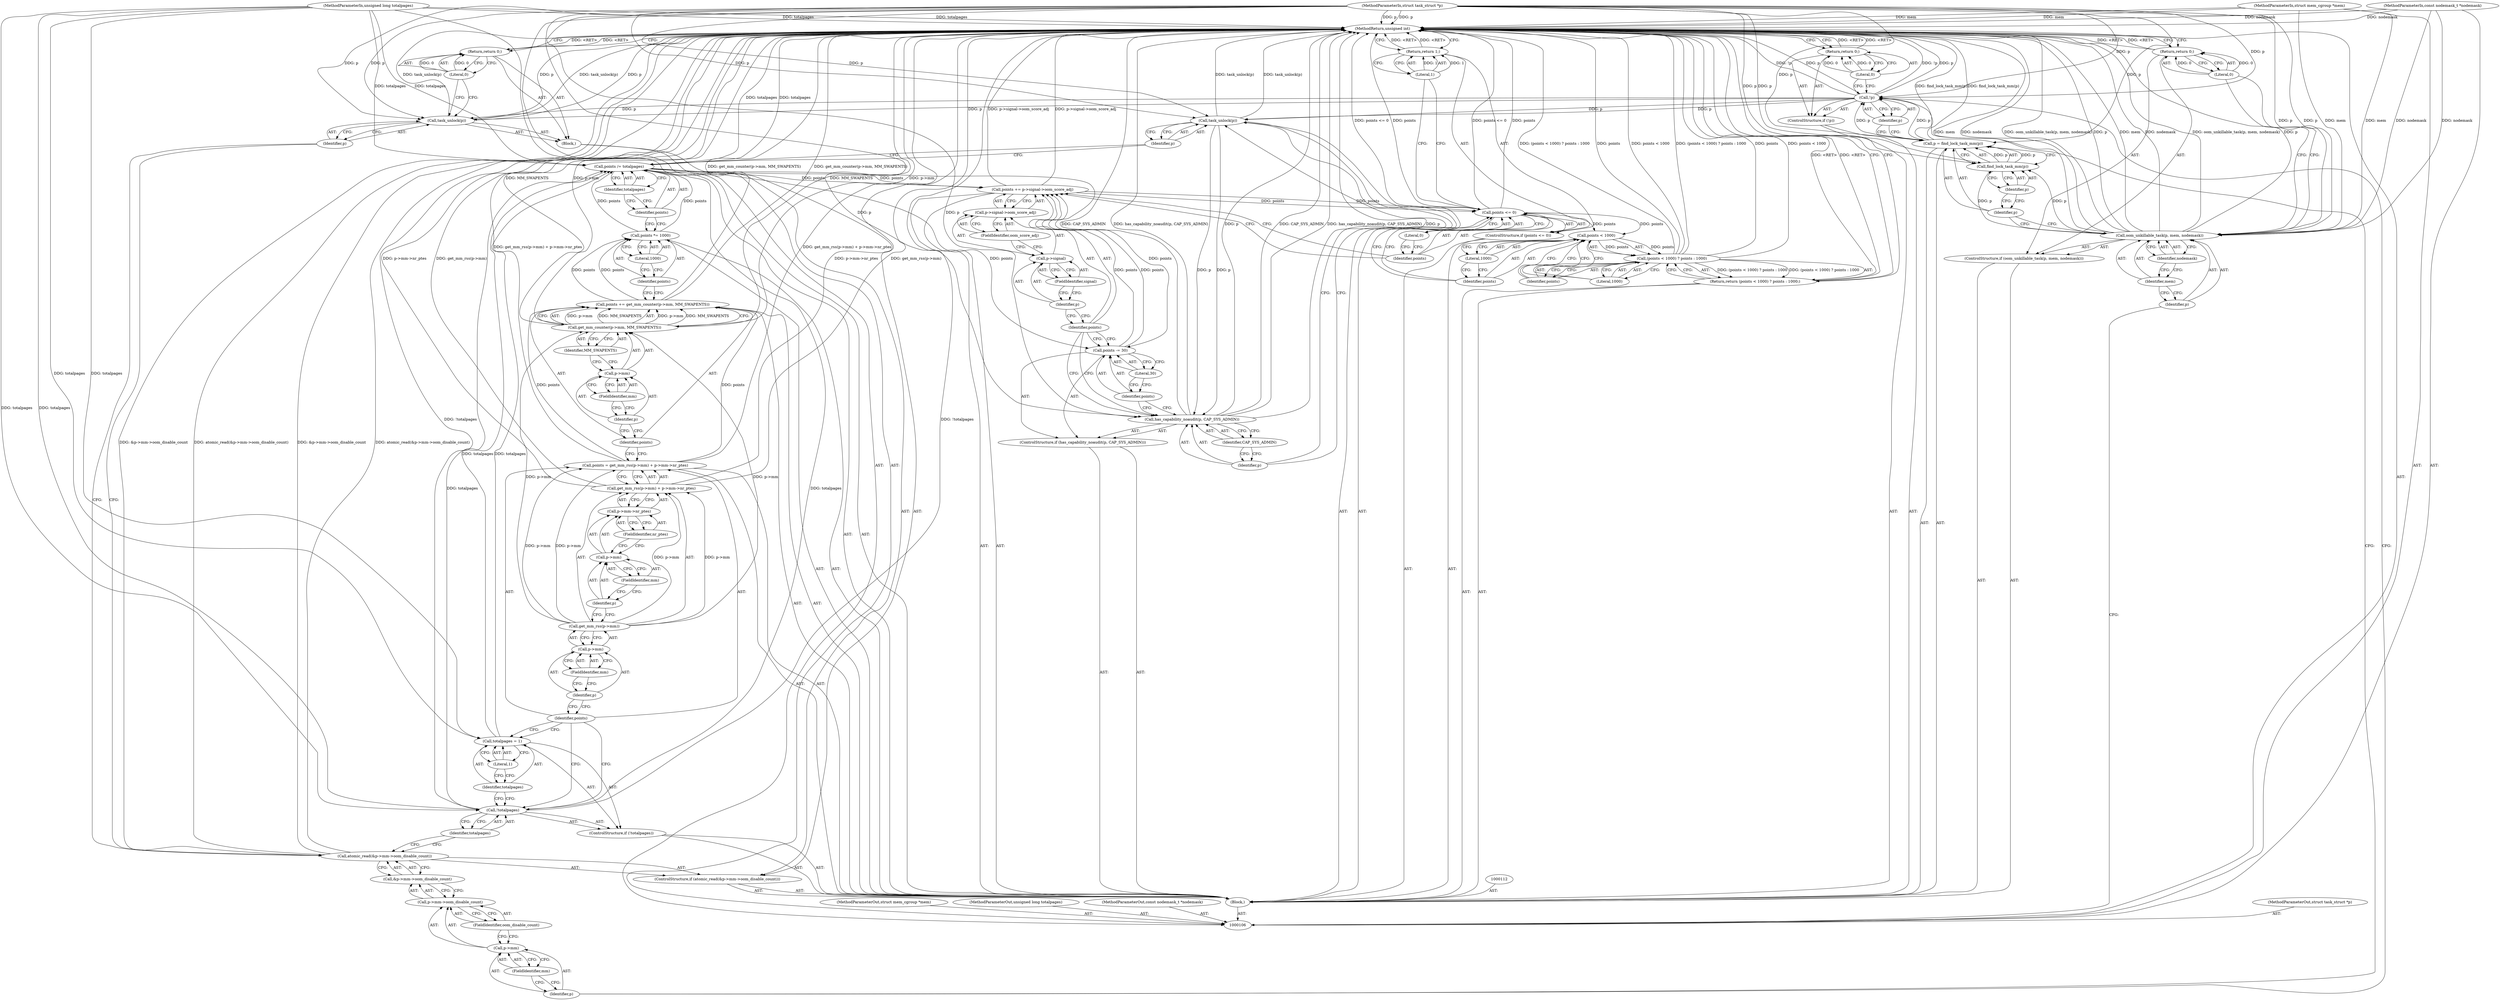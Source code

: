 digraph "0_linux_56c6a8a4aadca809e04276eabe5552935c51387f" {
"1000202" [label="(MethodReturn,unsigned int)"];
"1000107" [label="(MethodParameterIn,struct task_struct *p)"];
"1000304" [label="(MethodParameterOut,struct task_struct *p)"];
"1000108" [label="(MethodParameterIn,struct mem_cgroup *mem)"];
"1000305" [label="(MethodParameterOut,struct mem_cgroup *mem)"];
"1000124" [label="(ControlStructure,if (!p))"];
"1000125" [label="(Call,!p)"];
"1000126" [label="(Identifier,p)"];
"1000127" [label="(Return,return 0;)"];
"1000128" [label="(Literal,0)"];
"1000129" [label="(ControlStructure,if (atomic_read(&p->mm->oom_disable_count)))"];
"1000131" [label="(Call,&p->mm->oom_disable_count)"];
"1000132" [label="(Call,p->mm->oom_disable_count)"];
"1000133" [label="(Call,p->mm)"];
"1000134" [label="(Identifier,p)"];
"1000135" [label="(FieldIdentifier,mm)"];
"1000136" [label="(FieldIdentifier,oom_disable_count)"];
"1000137" [label="(Block,)"];
"1000130" [label="(Call,atomic_read(&p->mm->oom_disable_count))"];
"1000139" [label="(Identifier,p)"];
"1000138" [label="(Call,task_unlock(p))"];
"1000110" [label="(MethodParameterIn,unsigned long totalpages)"];
"1000307" [label="(MethodParameterOut,unsigned long totalpages)"];
"1000109" [label="(MethodParameterIn,const nodemask_t *nodemask)"];
"1000306" [label="(MethodParameterOut,const nodemask_t *nodemask)"];
"1000140" [label="(Return,return 0;)"];
"1000141" [label="(Literal,0)"];
"1000142" [label="(ControlStructure,if (!totalpages))"];
"1000143" [label="(Call,!totalpages)"];
"1000144" [label="(Identifier,totalpages)"];
"1000147" [label="(Literal,1)"];
"1000145" [label="(Call,totalpages = 1)"];
"1000146" [label="(Identifier,totalpages)"];
"1000111" [label="(Block,)"];
"1000148" [label="(Call,points = get_mm_rss(p->mm) + p->mm->nr_ptes)"];
"1000149" [label="(Identifier,points)"];
"1000150" [label="(Call,get_mm_rss(p->mm) + p->mm->nr_ptes)"];
"1000151" [label="(Call,get_mm_rss(p->mm))"];
"1000152" [label="(Call,p->mm)"];
"1000153" [label="(Identifier,p)"];
"1000154" [label="(FieldIdentifier,mm)"];
"1000155" [label="(Call,p->mm->nr_ptes)"];
"1000156" [label="(Call,p->mm)"];
"1000157" [label="(Identifier,p)"];
"1000158" [label="(FieldIdentifier,mm)"];
"1000159" [label="(FieldIdentifier,nr_ptes)"];
"1000160" [label="(Call,points += get_mm_counter(p->mm, MM_SWAPENTS))"];
"1000161" [label="(Identifier,points)"];
"1000162" [label="(Call,get_mm_counter(p->mm, MM_SWAPENTS))"];
"1000163" [label="(Call,p->mm)"];
"1000164" [label="(Identifier,p)"];
"1000165" [label="(FieldIdentifier,mm)"];
"1000166" [label="(Identifier,MM_SWAPENTS)"];
"1000167" [label="(Call,points *= 1000)"];
"1000168" [label="(Identifier,points)"];
"1000169" [label="(Literal,1000)"];
"1000170" [label="(Call,points /= totalpages)"];
"1000171" [label="(Identifier,points)"];
"1000172" [label="(Identifier,totalpages)"];
"1000173" [label="(Call,task_unlock(p))"];
"1000174" [label="(Identifier,p)"];
"1000175" [label="(ControlStructure,if (has_capability_noaudit(p, CAP_SYS_ADMIN)))"];
"1000177" [label="(Identifier,p)"];
"1000178" [label="(Identifier,CAP_SYS_ADMIN)"];
"1000176" [label="(Call,has_capability_noaudit(p, CAP_SYS_ADMIN))"];
"1000181" [label="(Literal,30)"];
"1000179" [label="(Call,points -= 30)"];
"1000180" [label="(Identifier,points)"];
"1000182" [label="(Call,points += p->signal->oom_score_adj)"];
"1000183" [label="(Identifier,points)"];
"1000184" [label="(Call,p->signal->oom_score_adj)"];
"1000185" [label="(Call,p->signal)"];
"1000186" [label="(Identifier,p)"];
"1000187" [label="(FieldIdentifier,signal)"];
"1000188" [label="(FieldIdentifier,oom_score_adj)"];
"1000113" [label="(ControlStructure,if (oom_unkillable_task(p, mem, nodemask)))"];
"1000115" [label="(Identifier,p)"];
"1000116" [label="(Identifier,mem)"];
"1000117" [label="(Identifier,nodemask)"];
"1000114" [label="(Call,oom_unkillable_task(p, mem, nodemask))"];
"1000189" [label="(ControlStructure,if (points <= 0))"];
"1000192" [label="(Literal,0)"];
"1000190" [label="(Call,points <= 0)"];
"1000191" [label="(Identifier,points)"];
"1000193" [label="(Return,return 1;)"];
"1000194" [label="(Literal,1)"];
"1000195" [label="(Return,return (points < 1000) ? points : 1000;)"];
"1000199" [label="(Literal,1000)"];
"1000200" [label="(Identifier,points)"];
"1000201" [label="(Literal,1000)"];
"1000196" [label="(Call,(points < 1000) ? points : 1000)"];
"1000197" [label="(Call,points < 1000)"];
"1000198" [label="(Identifier,points)"];
"1000119" [label="(Literal,0)"];
"1000118" [label="(Return,return 0;)"];
"1000120" [label="(Call,p = find_lock_task_mm(p))"];
"1000121" [label="(Identifier,p)"];
"1000123" [label="(Identifier,p)"];
"1000122" [label="(Call,find_lock_task_mm(p))"];
"1000202" -> "1000106"  [label="AST: "];
"1000202" -> "1000118"  [label="CFG: "];
"1000202" -> "1000127"  [label="CFG: "];
"1000202" -> "1000140"  [label="CFG: "];
"1000202" -> "1000193"  [label="CFG: "];
"1000202" -> "1000195"  [label="CFG: "];
"1000127" -> "1000202"  [label="DDG: <RET>"];
"1000118" -> "1000202"  [label="DDG: <RET>"];
"1000140" -> "1000202"  [label="DDG: <RET>"];
"1000195" -> "1000202"  [label="DDG: <RET>"];
"1000170" -> "1000202"  [label="DDG: totalpages"];
"1000125" -> "1000202"  [label="DDG: !p"];
"1000125" -> "1000202"  [label="DDG: p"];
"1000108" -> "1000202"  [label="DDG: mem"];
"1000190" -> "1000202"  [label="DDG: points <= 0"];
"1000190" -> "1000202"  [label="DDG: points"];
"1000196" -> "1000202"  [label="DDG: points"];
"1000196" -> "1000202"  [label="DDG: points < 1000"];
"1000196" -> "1000202"  [label="DDG: (points < 1000) ? points : 1000"];
"1000138" -> "1000202"  [label="DDG: p"];
"1000138" -> "1000202"  [label="DDG: task_unlock(p)"];
"1000114" -> "1000202"  [label="DDG: mem"];
"1000114" -> "1000202"  [label="DDG: nodemask"];
"1000114" -> "1000202"  [label="DDG: oom_unkillable_task(p, mem, nodemask)"];
"1000114" -> "1000202"  [label="DDG: p"];
"1000109" -> "1000202"  [label="DDG: nodemask"];
"1000130" -> "1000202"  [label="DDG: &p->mm->oom_disable_count"];
"1000130" -> "1000202"  [label="DDG: atomic_read(&p->mm->oom_disable_count)"];
"1000176" -> "1000202"  [label="DDG: CAP_SYS_ADMIN"];
"1000176" -> "1000202"  [label="DDG: has_capability_noaudit(p, CAP_SYS_ADMIN)"];
"1000176" -> "1000202"  [label="DDG: p"];
"1000107" -> "1000202"  [label="DDG: p"];
"1000150" -> "1000202"  [label="DDG: get_mm_rss(p->mm)"];
"1000150" -> "1000202"  [label="DDG: p->mm->nr_ptes"];
"1000162" -> "1000202"  [label="DDG: MM_SWAPENTS"];
"1000162" -> "1000202"  [label="DDG: p->mm"];
"1000182" -> "1000202"  [label="DDG: p->signal->oom_score_adj"];
"1000110" -> "1000202"  [label="DDG: totalpages"];
"1000173" -> "1000202"  [label="DDG: task_unlock(p)"];
"1000143" -> "1000202"  [label="DDG: !totalpages"];
"1000120" -> "1000202"  [label="DDG: find_lock_task_mm(p)"];
"1000148" -> "1000202"  [label="DDG: get_mm_rss(p->mm) + p->mm->nr_ptes"];
"1000160" -> "1000202"  [label="DDG: get_mm_counter(p->mm, MM_SWAPENTS)"];
"1000193" -> "1000202"  [label="DDG: <RET>"];
"1000107" -> "1000106"  [label="AST: "];
"1000107" -> "1000202"  [label="DDG: p"];
"1000107" -> "1000114"  [label="DDG: p"];
"1000107" -> "1000120"  [label="DDG: p"];
"1000107" -> "1000122"  [label="DDG: p"];
"1000107" -> "1000125"  [label="DDG: p"];
"1000107" -> "1000138"  [label="DDG: p"];
"1000107" -> "1000173"  [label="DDG: p"];
"1000107" -> "1000176"  [label="DDG: p"];
"1000304" -> "1000106"  [label="AST: "];
"1000108" -> "1000106"  [label="AST: "];
"1000108" -> "1000202"  [label="DDG: mem"];
"1000108" -> "1000114"  [label="DDG: mem"];
"1000305" -> "1000106"  [label="AST: "];
"1000124" -> "1000111"  [label="AST: "];
"1000125" -> "1000124"  [label="AST: "];
"1000127" -> "1000124"  [label="AST: "];
"1000125" -> "1000124"  [label="AST: "];
"1000125" -> "1000126"  [label="CFG: "];
"1000126" -> "1000125"  [label="AST: "];
"1000128" -> "1000125"  [label="CFG: "];
"1000134" -> "1000125"  [label="CFG: "];
"1000125" -> "1000202"  [label="DDG: !p"];
"1000125" -> "1000202"  [label="DDG: p"];
"1000120" -> "1000125"  [label="DDG: p"];
"1000107" -> "1000125"  [label="DDG: p"];
"1000125" -> "1000138"  [label="DDG: p"];
"1000125" -> "1000173"  [label="DDG: p"];
"1000126" -> "1000125"  [label="AST: "];
"1000126" -> "1000120"  [label="CFG: "];
"1000125" -> "1000126"  [label="CFG: "];
"1000127" -> "1000124"  [label="AST: "];
"1000127" -> "1000128"  [label="CFG: "];
"1000128" -> "1000127"  [label="AST: "];
"1000202" -> "1000127"  [label="CFG: "];
"1000127" -> "1000202"  [label="DDG: <RET>"];
"1000128" -> "1000127"  [label="DDG: 0"];
"1000128" -> "1000127"  [label="AST: "];
"1000128" -> "1000125"  [label="CFG: "];
"1000127" -> "1000128"  [label="CFG: "];
"1000128" -> "1000127"  [label="DDG: 0"];
"1000129" -> "1000111"  [label="AST: "];
"1000130" -> "1000129"  [label="AST: "];
"1000137" -> "1000129"  [label="AST: "];
"1000131" -> "1000130"  [label="AST: "];
"1000131" -> "1000132"  [label="CFG: "];
"1000132" -> "1000131"  [label="AST: "];
"1000130" -> "1000131"  [label="CFG: "];
"1000132" -> "1000131"  [label="AST: "];
"1000132" -> "1000136"  [label="CFG: "];
"1000133" -> "1000132"  [label="AST: "];
"1000136" -> "1000132"  [label="AST: "];
"1000131" -> "1000132"  [label="CFG: "];
"1000133" -> "1000132"  [label="AST: "];
"1000133" -> "1000135"  [label="CFG: "];
"1000134" -> "1000133"  [label="AST: "];
"1000135" -> "1000133"  [label="AST: "];
"1000136" -> "1000133"  [label="CFG: "];
"1000134" -> "1000133"  [label="AST: "];
"1000134" -> "1000125"  [label="CFG: "];
"1000135" -> "1000134"  [label="CFG: "];
"1000135" -> "1000133"  [label="AST: "];
"1000135" -> "1000134"  [label="CFG: "];
"1000133" -> "1000135"  [label="CFG: "];
"1000136" -> "1000132"  [label="AST: "];
"1000136" -> "1000133"  [label="CFG: "];
"1000132" -> "1000136"  [label="CFG: "];
"1000137" -> "1000129"  [label="AST: "];
"1000138" -> "1000137"  [label="AST: "];
"1000140" -> "1000137"  [label="AST: "];
"1000130" -> "1000129"  [label="AST: "];
"1000130" -> "1000131"  [label="CFG: "];
"1000131" -> "1000130"  [label="AST: "];
"1000139" -> "1000130"  [label="CFG: "];
"1000144" -> "1000130"  [label="CFG: "];
"1000130" -> "1000202"  [label="DDG: &p->mm->oom_disable_count"];
"1000130" -> "1000202"  [label="DDG: atomic_read(&p->mm->oom_disable_count)"];
"1000139" -> "1000138"  [label="AST: "];
"1000139" -> "1000130"  [label="CFG: "];
"1000138" -> "1000139"  [label="CFG: "];
"1000138" -> "1000137"  [label="AST: "];
"1000138" -> "1000139"  [label="CFG: "];
"1000139" -> "1000138"  [label="AST: "];
"1000141" -> "1000138"  [label="CFG: "];
"1000138" -> "1000202"  [label="DDG: p"];
"1000138" -> "1000202"  [label="DDG: task_unlock(p)"];
"1000125" -> "1000138"  [label="DDG: p"];
"1000107" -> "1000138"  [label="DDG: p"];
"1000110" -> "1000106"  [label="AST: "];
"1000110" -> "1000202"  [label="DDG: totalpages"];
"1000110" -> "1000143"  [label="DDG: totalpages"];
"1000110" -> "1000145"  [label="DDG: totalpages"];
"1000110" -> "1000170"  [label="DDG: totalpages"];
"1000307" -> "1000106"  [label="AST: "];
"1000109" -> "1000106"  [label="AST: "];
"1000109" -> "1000202"  [label="DDG: nodemask"];
"1000109" -> "1000114"  [label="DDG: nodemask"];
"1000306" -> "1000106"  [label="AST: "];
"1000140" -> "1000137"  [label="AST: "];
"1000140" -> "1000141"  [label="CFG: "];
"1000141" -> "1000140"  [label="AST: "];
"1000202" -> "1000140"  [label="CFG: "];
"1000140" -> "1000202"  [label="DDG: <RET>"];
"1000141" -> "1000140"  [label="DDG: 0"];
"1000141" -> "1000140"  [label="AST: "];
"1000141" -> "1000138"  [label="CFG: "];
"1000140" -> "1000141"  [label="CFG: "];
"1000141" -> "1000140"  [label="DDG: 0"];
"1000142" -> "1000111"  [label="AST: "];
"1000143" -> "1000142"  [label="AST: "];
"1000145" -> "1000142"  [label="AST: "];
"1000143" -> "1000142"  [label="AST: "];
"1000143" -> "1000144"  [label="CFG: "];
"1000144" -> "1000143"  [label="AST: "];
"1000146" -> "1000143"  [label="CFG: "];
"1000149" -> "1000143"  [label="CFG: "];
"1000143" -> "1000202"  [label="DDG: !totalpages"];
"1000110" -> "1000143"  [label="DDG: totalpages"];
"1000143" -> "1000170"  [label="DDG: totalpages"];
"1000144" -> "1000143"  [label="AST: "];
"1000144" -> "1000130"  [label="CFG: "];
"1000143" -> "1000144"  [label="CFG: "];
"1000147" -> "1000145"  [label="AST: "];
"1000147" -> "1000146"  [label="CFG: "];
"1000145" -> "1000147"  [label="CFG: "];
"1000145" -> "1000142"  [label="AST: "];
"1000145" -> "1000147"  [label="CFG: "];
"1000146" -> "1000145"  [label="AST: "];
"1000147" -> "1000145"  [label="AST: "];
"1000149" -> "1000145"  [label="CFG: "];
"1000110" -> "1000145"  [label="DDG: totalpages"];
"1000145" -> "1000170"  [label="DDG: totalpages"];
"1000146" -> "1000145"  [label="AST: "];
"1000146" -> "1000143"  [label="CFG: "];
"1000147" -> "1000146"  [label="CFG: "];
"1000111" -> "1000106"  [label="AST: "];
"1000112" -> "1000111"  [label="AST: "];
"1000113" -> "1000111"  [label="AST: "];
"1000120" -> "1000111"  [label="AST: "];
"1000124" -> "1000111"  [label="AST: "];
"1000129" -> "1000111"  [label="AST: "];
"1000142" -> "1000111"  [label="AST: "];
"1000148" -> "1000111"  [label="AST: "];
"1000160" -> "1000111"  [label="AST: "];
"1000167" -> "1000111"  [label="AST: "];
"1000170" -> "1000111"  [label="AST: "];
"1000173" -> "1000111"  [label="AST: "];
"1000175" -> "1000111"  [label="AST: "];
"1000182" -> "1000111"  [label="AST: "];
"1000189" -> "1000111"  [label="AST: "];
"1000195" -> "1000111"  [label="AST: "];
"1000148" -> "1000111"  [label="AST: "];
"1000148" -> "1000150"  [label="CFG: "];
"1000149" -> "1000148"  [label="AST: "];
"1000150" -> "1000148"  [label="AST: "];
"1000161" -> "1000148"  [label="CFG: "];
"1000148" -> "1000202"  [label="DDG: get_mm_rss(p->mm) + p->mm->nr_ptes"];
"1000151" -> "1000148"  [label="DDG: p->mm"];
"1000148" -> "1000160"  [label="DDG: points"];
"1000149" -> "1000148"  [label="AST: "];
"1000149" -> "1000145"  [label="CFG: "];
"1000149" -> "1000143"  [label="CFG: "];
"1000153" -> "1000149"  [label="CFG: "];
"1000150" -> "1000148"  [label="AST: "];
"1000150" -> "1000155"  [label="CFG: "];
"1000151" -> "1000150"  [label="AST: "];
"1000155" -> "1000150"  [label="AST: "];
"1000148" -> "1000150"  [label="CFG: "];
"1000150" -> "1000202"  [label="DDG: get_mm_rss(p->mm)"];
"1000150" -> "1000202"  [label="DDG: p->mm->nr_ptes"];
"1000151" -> "1000150"  [label="DDG: p->mm"];
"1000151" -> "1000150"  [label="AST: "];
"1000151" -> "1000152"  [label="CFG: "];
"1000152" -> "1000151"  [label="AST: "];
"1000157" -> "1000151"  [label="CFG: "];
"1000151" -> "1000148"  [label="DDG: p->mm"];
"1000151" -> "1000150"  [label="DDG: p->mm"];
"1000151" -> "1000162"  [label="DDG: p->mm"];
"1000152" -> "1000151"  [label="AST: "];
"1000152" -> "1000154"  [label="CFG: "];
"1000153" -> "1000152"  [label="AST: "];
"1000154" -> "1000152"  [label="AST: "];
"1000151" -> "1000152"  [label="CFG: "];
"1000153" -> "1000152"  [label="AST: "];
"1000153" -> "1000149"  [label="CFG: "];
"1000154" -> "1000153"  [label="CFG: "];
"1000154" -> "1000152"  [label="AST: "];
"1000154" -> "1000153"  [label="CFG: "];
"1000152" -> "1000154"  [label="CFG: "];
"1000155" -> "1000150"  [label="AST: "];
"1000155" -> "1000159"  [label="CFG: "];
"1000156" -> "1000155"  [label="AST: "];
"1000159" -> "1000155"  [label="AST: "];
"1000150" -> "1000155"  [label="CFG: "];
"1000156" -> "1000155"  [label="AST: "];
"1000156" -> "1000158"  [label="CFG: "];
"1000157" -> "1000156"  [label="AST: "];
"1000158" -> "1000156"  [label="AST: "];
"1000159" -> "1000156"  [label="CFG: "];
"1000157" -> "1000156"  [label="AST: "];
"1000157" -> "1000151"  [label="CFG: "];
"1000158" -> "1000157"  [label="CFG: "];
"1000158" -> "1000156"  [label="AST: "];
"1000158" -> "1000157"  [label="CFG: "];
"1000156" -> "1000158"  [label="CFG: "];
"1000159" -> "1000155"  [label="AST: "];
"1000159" -> "1000156"  [label="CFG: "];
"1000155" -> "1000159"  [label="CFG: "];
"1000160" -> "1000111"  [label="AST: "];
"1000160" -> "1000162"  [label="CFG: "];
"1000161" -> "1000160"  [label="AST: "];
"1000162" -> "1000160"  [label="AST: "];
"1000168" -> "1000160"  [label="CFG: "];
"1000160" -> "1000202"  [label="DDG: get_mm_counter(p->mm, MM_SWAPENTS)"];
"1000162" -> "1000160"  [label="DDG: p->mm"];
"1000162" -> "1000160"  [label="DDG: MM_SWAPENTS"];
"1000148" -> "1000160"  [label="DDG: points"];
"1000160" -> "1000167"  [label="DDG: points"];
"1000161" -> "1000160"  [label="AST: "];
"1000161" -> "1000148"  [label="CFG: "];
"1000164" -> "1000161"  [label="CFG: "];
"1000162" -> "1000160"  [label="AST: "];
"1000162" -> "1000166"  [label="CFG: "];
"1000163" -> "1000162"  [label="AST: "];
"1000166" -> "1000162"  [label="AST: "];
"1000160" -> "1000162"  [label="CFG: "];
"1000162" -> "1000202"  [label="DDG: MM_SWAPENTS"];
"1000162" -> "1000202"  [label="DDG: p->mm"];
"1000162" -> "1000160"  [label="DDG: p->mm"];
"1000162" -> "1000160"  [label="DDG: MM_SWAPENTS"];
"1000151" -> "1000162"  [label="DDG: p->mm"];
"1000163" -> "1000162"  [label="AST: "];
"1000163" -> "1000165"  [label="CFG: "];
"1000164" -> "1000163"  [label="AST: "];
"1000165" -> "1000163"  [label="AST: "];
"1000166" -> "1000163"  [label="CFG: "];
"1000164" -> "1000163"  [label="AST: "];
"1000164" -> "1000161"  [label="CFG: "];
"1000165" -> "1000164"  [label="CFG: "];
"1000165" -> "1000163"  [label="AST: "];
"1000165" -> "1000164"  [label="CFG: "];
"1000163" -> "1000165"  [label="CFG: "];
"1000166" -> "1000162"  [label="AST: "];
"1000166" -> "1000163"  [label="CFG: "];
"1000162" -> "1000166"  [label="CFG: "];
"1000167" -> "1000111"  [label="AST: "];
"1000167" -> "1000169"  [label="CFG: "];
"1000168" -> "1000167"  [label="AST: "];
"1000169" -> "1000167"  [label="AST: "];
"1000171" -> "1000167"  [label="CFG: "];
"1000160" -> "1000167"  [label="DDG: points"];
"1000167" -> "1000170"  [label="DDG: points"];
"1000168" -> "1000167"  [label="AST: "];
"1000168" -> "1000160"  [label="CFG: "];
"1000169" -> "1000168"  [label="CFG: "];
"1000169" -> "1000167"  [label="AST: "];
"1000169" -> "1000168"  [label="CFG: "];
"1000167" -> "1000169"  [label="CFG: "];
"1000170" -> "1000111"  [label="AST: "];
"1000170" -> "1000172"  [label="CFG: "];
"1000171" -> "1000170"  [label="AST: "];
"1000172" -> "1000170"  [label="AST: "];
"1000174" -> "1000170"  [label="CFG: "];
"1000170" -> "1000202"  [label="DDG: totalpages"];
"1000143" -> "1000170"  [label="DDG: totalpages"];
"1000145" -> "1000170"  [label="DDG: totalpages"];
"1000110" -> "1000170"  [label="DDG: totalpages"];
"1000167" -> "1000170"  [label="DDG: points"];
"1000170" -> "1000179"  [label="DDG: points"];
"1000170" -> "1000182"  [label="DDG: points"];
"1000171" -> "1000170"  [label="AST: "];
"1000171" -> "1000167"  [label="CFG: "];
"1000172" -> "1000171"  [label="CFG: "];
"1000172" -> "1000170"  [label="AST: "];
"1000172" -> "1000171"  [label="CFG: "];
"1000170" -> "1000172"  [label="CFG: "];
"1000173" -> "1000111"  [label="AST: "];
"1000173" -> "1000174"  [label="CFG: "];
"1000174" -> "1000173"  [label="AST: "];
"1000177" -> "1000173"  [label="CFG: "];
"1000173" -> "1000202"  [label="DDG: task_unlock(p)"];
"1000125" -> "1000173"  [label="DDG: p"];
"1000107" -> "1000173"  [label="DDG: p"];
"1000173" -> "1000176"  [label="DDG: p"];
"1000174" -> "1000173"  [label="AST: "];
"1000174" -> "1000170"  [label="CFG: "];
"1000173" -> "1000174"  [label="CFG: "];
"1000175" -> "1000111"  [label="AST: "];
"1000176" -> "1000175"  [label="AST: "];
"1000179" -> "1000175"  [label="AST: "];
"1000177" -> "1000176"  [label="AST: "];
"1000177" -> "1000173"  [label="CFG: "];
"1000178" -> "1000177"  [label="CFG: "];
"1000178" -> "1000176"  [label="AST: "];
"1000178" -> "1000177"  [label="CFG: "];
"1000176" -> "1000178"  [label="CFG: "];
"1000176" -> "1000175"  [label="AST: "];
"1000176" -> "1000178"  [label="CFG: "];
"1000177" -> "1000176"  [label="AST: "];
"1000178" -> "1000176"  [label="AST: "];
"1000180" -> "1000176"  [label="CFG: "];
"1000183" -> "1000176"  [label="CFG: "];
"1000176" -> "1000202"  [label="DDG: CAP_SYS_ADMIN"];
"1000176" -> "1000202"  [label="DDG: has_capability_noaudit(p, CAP_SYS_ADMIN)"];
"1000176" -> "1000202"  [label="DDG: p"];
"1000173" -> "1000176"  [label="DDG: p"];
"1000107" -> "1000176"  [label="DDG: p"];
"1000181" -> "1000179"  [label="AST: "];
"1000181" -> "1000180"  [label="CFG: "];
"1000179" -> "1000181"  [label="CFG: "];
"1000179" -> "1000175"  [label="AST: "];
"1000179" -> "1000181"  [label="CFG: "];
"1000180" -> "1000179"  [label="AST: "];
"1000181" -> "1000179"  [label="AST: "];
"1000183" -> "1000179"  [label="CFG: "];
"1000170" -> "1000179"  [label="DDG: points"];
"1000179" -> "1000182"  [label="DDG: points"];
"1000180" -> "1000179"  [label="AST: "];
"1000180" -> "1000176"  [label="CFG: "];
"1000181" -> "1000180"  [label="CFG: "];
"1000182" -> "1000111"  [label="AST: "];
"1000182" -> "1000184"  [label="CFG: "];
"1000183" -> "1000182"  [label="AST: "];
"1000184" -> "1000182"  [label="AST: "];
"1000191" -> "1000182"  [label="CFG: "];
"1000182" -> "1000202"  [label="DDG: p->signal->oom_score_adj"];
"1000179" -> "1000182"  [label="DDG: points"];
"1000170" -> "1000182"  [label="DDG: points"];
"1000182" -> "1000190"  [label="DDG: points"];
"1000183" -> "1000182"  [label="AST: "];
"1000183" -> "1000179"  [label="CFG: "];
"1000183" -> "1000176"  [label="CFG: "];
"1000186" -> "1000183"  [label="CFG: "];
"1000184" -> "1000182"  [label="AST: "];
"1000184" -> "1000188"  [label="CFG: "];
"1000185" -> "1000184"  [label="AST: "];
"1000188" -> "1000184"  [label="AST: "];
"1000182" -> "1000184"  [label="CFG: "];
"1000185" -> "1000184"  [label="AST: "];
"1000185" -> "1000187"  [label="CFG: "];
"1000186" -> "1000185"  [label="AST: "];
"1000187" -> "1000185"  [label="AST: "];
"1000188" -> "1000185"  [label="CFG: "];
"1000186" -> "1000185"  [label="AST: "];
"1000186" -> "1000183"  [label="CFG: "];
"1000187" -> "1000186"  [label="CFG: "];
"1000187" -> "1000185"  [label="AST: "];
"1000187" -> "1000186"  [label="CFG: "];
"1000185" -> "1000187"  [label="CFG: "];
"1000188" -> "1000184"  [label="AST: "];
"1000188" -> "1000185"  [label="CFG: "];
"1000184" -> "1000188"  [label="CFG: "];
"1000113" -> "1000111"  [label="AST: "];
"1000114" -> "1000113"  [label="AST: "];
"1000118" -> "1000113"  [label="AST: "];
"1000115" -> "1000114"  [label="AST: "];
"1000115" -> "1000106"  [label="CFG: "];
"1000116" -> "1000115"  [label="CFG: "];
"1000116" -> "1000114"  [label="AST: "];
"1000116" -> "1000115"  [label="CFG: "];
"1000117" -> "1000116"  [label="CFG: "];
"1000117" -> "1000114"  [label="AST: "];
"1000117" -> "1000116"  [label="CFG: "];
"1000114" -> "1000117"  [label="CFG: "];
"1000114" -> "1000113"  [label="AST: "];
"1000114" -> "1000117"  [label="CFG: "];
"1000115" -> "1000114"  [label="AST: "];
"1000116" -> "1000114"  [label="AST: "];
"1000117" -> "1000114"  [label="AST: "];
"1000119" -> "1000114"  [label="CFG: "];
"1000121" -> "1000114"  [label="CFG: "];
"1000114" -> "1000202"  [label="DDG: mem"];
"1000114" -> "1000202"  [label="DDG: nodemask"];
"1000114" -> "1000202"  [label="DDG: oom_unkillable_task(p, mem, nodemask)"];
"1000114" -> "1000202"  [label="DDG: p"];
"1000107" -> "1000114"  [label="DDG: p"];
"1000108" -> "1000114"  [label="DDG: mem"];
"1000109" -> "1000114"  [label="DDG: nodemask"];
"1000114" -> "1000122"  [label="DDG: p"];
"1000189" -> "1000111"  [label="AST: "];
"1000190" -> "1000189"  [label="AST: "];
"1000193" -> "1000189"  [label="AST: "];
"1000192" -> "1000190"  [label="AST: "];
"1000192" -> "1000191"  [label="CFG: "];
"1000190" -> "1000192"  [label="CFG: "];
"1000190" -> "1000189"  [label="AST: "];
"1000190" -> "1000192"  [label="CFG: "];
"1000191" -> "1000190"  [label="AST: "];
"1000192" -> "1000190"  [label="AST: "];
"1000194" -> "1000190"  [label="CFG: "];
"1000198" -> "1000190"  [label="CFG: "];
"1000190" -> "1000202"  [label="DDG: points <= 0"];
"1000190" -> "1000202"  [label="DDG: points"];
"1000182" -> "1000190"  [label="DDG: points"];
"1000190" -> "1000197"  [label="DDG: points"];
"1000191" -> "1000190"  [label="AST: "];
"1000191" -> "1000182"  [label="CFG: "];
"1000192" -> "1000191"  [label="CFG: "];
"1000193" -> "1000189"  [label="AST: "];
"1000193" -> "1000194"  [label="CFG: "];
"1000194" -> "1000193"  [label="AST: "];
"1000202" -> "1000193"  [label="CFG: "];
"1000193" -> "1000202"  [label="DDG: <RET>"];
"1000194" -> "1000193"  [label="DDG: 1"];
"1000194" -> "1000193"  [label="AST: "];
"1000194" -> "1000190"  [label="CFG: "];
"1000193" -> "1000194"  [label="CFG: "];
"1000194" -> "1000193"  [label="DDG: 1"];
"1000195" -> "1000111"  [label="AST: "];
"1000195" -> "1000196"  [label="CFG: "];
"1000196" -> "1000195"  [label="AST: "];
"1000202" -> "1000195"  [label="CFG: "];
"1000195" -> "1000202"  [label="DDG: <RET>"];
"1000196" -> "1000195"  [label="DDG: (points < 1000) ? points : 1000"];
"1000199" -> "1000197"  [label="AST: "];
"1000199" -> "1000198"  [label="CFG: "];
"1000197" -> "1000199"  [label="CFG: "];
"1000200" -> "1000196"  [label="AST: "];
"1000200" -> "1000197"  [label="CFG: "];
"1000196" -> "1000200"  [label="CFG: "];
"1000201" -> "1000196"  [label="AST: "];
"1000201" -> "1000197"  [label="CFG: "];
"1000196" -> "1000201"  [label="CFG: "];
"1000196" -> "1000195"  [label="AST: "];
"1000196" -> "1000200"  [label="CFG: "];
"1000196" -> "1000201"  [label="CFG: "];
"1000197" -> "1000196"  [label="AST: "];
"1000200" -> "1000196"  [label="AST: "];
"1000201" -> "1000196"  [label="AST: "];
"1000195" -> "1000196"  [label="CFG: "];
"1000196" -> "1000202"  [label="DDG: points"];
"1000196" -> "1000202"  [label="DDG: points < 1000"];
"1000196" -> "1000202"  [label="DDG: (points < 1000) ? points : 1000"];
"1000196" -> "1000195"  [label="DDG: (points < 1000) ? points : 1000"];
"1000197" -> "1000196"  [label="DDG: points"];
"1000197" -> "1000196"  [label="AST: "];
"1000197" -> "1000199"  [label="CFG: "];
"1000198" -> "1000197"  [label="AST: "];
"1000199" -> "1000197"  [label="AST: "];
"1000200" -> "1000197"  [label="CFG: "];
"1000201" -> "1000197"  [label="CFG: "];
"1000197" -> "1000196"  [label="DDG: points"];
"1000190" -> "1000197"  [label="DDG: points"];
"1000198" -> "1000197"  [label="AST: "];
"1000198" -> "1000190"  [label="CFG: "];
"1000199" -> "1000198"  [label="CFG: "];
"1000119" -> "1000118"  [label="AST: "];
"1000119" -> "1000114"  [label="CFG: "];
"1000118" -> "1000119"  [label="CFG: "];
"1000119" -> "1000118"  [label="DDG: 0"];
"1000118" -> "1000113"  [label="AST: "];
"1000118" -> "1000119"  [label="CFG: "];
"1000119" -> "1000118"  [label="AST: "];
"1000202" -> "1000118"  [label="CFG: "];
"1000118" -> "1000202"  [label="DDG: <RET>"];
"1000119" -> "1000118"  [label="DDG: 0"];
"1000120" -> "1000111"  [label="AST: "];
"1000120" -> "1000122"  [label="CFG: "];
"1000121" -> "1000120"  [label="AST: "];
"1000122" -> "1000120"  [label="AST: "];
"1000126" -> "1000120"  [label="CFG: "];
"1000120" -> "1000202"  [label="DDG: find_lock_task_mm(p)"];
"1000122" -> "1000120"  [label="DDG: p"];
"1000107" -> "1000120"  [label="DDG: p"];
"1000120" -> "1000125"  [label="DDG: p"];
"1000121" -> "1000120"  [label="AST: "];
"1000121" -> "1000114"  [label="CFG: "];
"1000123" -> "1000121"  [label="CFG: "];
"1000123" -> "1000122"  [label="AST: "];
"1000123" -> "1000121"  [label="CFG: "];
"1000122" -> "1000123"  [label="CFG: "];
"1000122" -> "1000120"  [label="AST: "];
"1000122" -> "1000123"  [label="CFG: "];
"1000123" -> "1000122"  [label="AST: "];
"1000120" -> "1000122"  [label="CFG: "];
"1000122" -> "1000120"  [label="DDG: p"];
"1000114" -> "1000122"  [label="DDG: p"];
"1000107" -> "1000122"  [label="DDG: p"];
}
